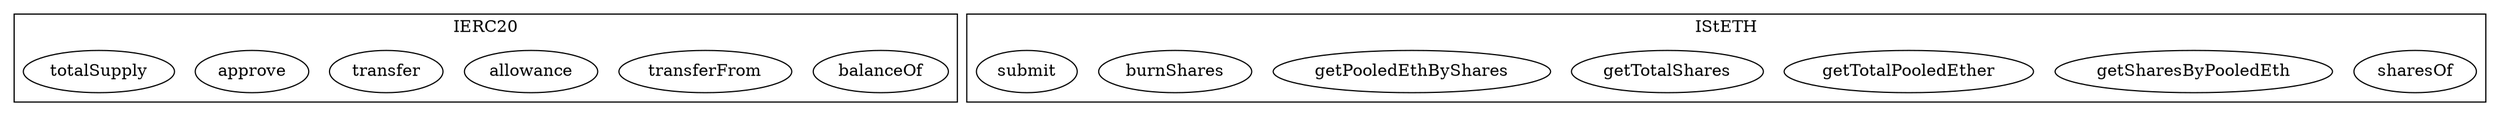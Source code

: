 strict digraph {
subgraph cluster_14130_IERC20 {
label = "IERC20"
"14130_balanceOf" [label="balanceOf"]
"14130_transferFrom" [label="transferFrom"]
"14130_allowance" [label="allowance"]
"14130_transfer" [label="transfer"]
"14130_approve" [label="approve"]
"14130_totalSupply" [label="totalSupply"]
}subgraph cluster_38252_IStETH {
label = "IStETH"
"38252_sharesOf" [label="sharesOf"]
"38252_getSharesByPooledEth" [label="getSharesByPooledEth"]
"38252_getTotalPooledEther" [label="getTotalPooledEther"]
"38252_getTotalShares" [label="getTotalShares"]
"38252_getPooledEthByShares" [label="getPooledEthByShares"]
"38252_burnShares" [label="burnShares"]
"38252_submit" [label="submit"]
}subgraph cluster_solidity {
label = "[Solidity]"
}
}